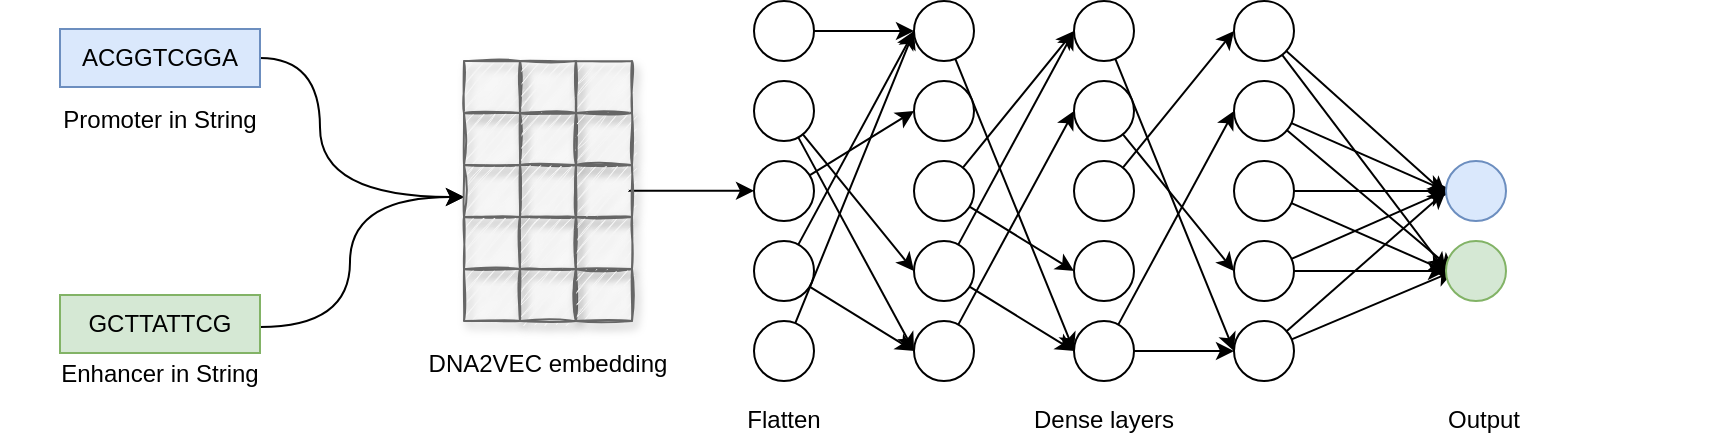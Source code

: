 <mxfile version="14.8.5" type="github">
  <diagram id="gIogGsXuzQi1VI0tjLUq" name="Page-1">
    <mxGraphModel dx="1185" dy="636" grid="1" gridSize="10" guides="1" tooltips="1" connect="1" arrows="1" fold="1" page="1" pageScale="1" pageWidth="4681" pageHeight="3300" math="0" shadow="0">
      <root>
        <mxCell id="0" />
        <mxCell id="1" parent="0" />
        <mxCell id="Njo-u3qWFfw8xSDJ6qZh-140" style="edgeStyle=none;rounded=0;orthogonalLoop=1;jettySize=auto;html=1;entryX=0;entryY=0.5;entryDx=0;entryDy=0;" edge="1" parent="1" source="Njo-u3qWFfw8xSDJ6qZh-141" target="Njo-u3qWFfw8xSDJ6qZh-153">
          <mxGeometry relative="1" as="geometry" />
        </mxCell>
        <mxCell id="Njo-u3qWFfw8xSDJ6qZh-141" value="" style="ellipse;whiteSpace=wrap;html=1;aspect=fixed;" vertex="1" parent="1">
          <mxGeometry x="660" y="228.5" width="30" height="30" as="geometry" />
        </mxCell>
        <mxCell id="Njo-u3qWFfw8xSDJ6qZh-142" style="edgeStyle=none;rounded=1;jumpSize=20;orthogonalLoop=1;jettySize=auto;html=1;entryX=0;entryY=0.5;entryDx=0;entryDy=0;strokeWidth=1;" edge="1" parent="1" source="Njo-u3qWFfw8xSDJ6qZh-144" target="Njo-u3qWFfw8xSDJ6qZh-162">
          <mxGeometry relative="1" as="geometry" />
        </mxCell>
        <mxCell id="Njo-u3qWFfw8xSDJ6qZh-143" style="edgeStyle=none;rounded=1;jumpSize=20;orthogonalLoop=1;jettySize=auto;html=1;entryX=0;entryY=0.5;entryDx=0;entryDy=0;strokeWidth=1;" edge="1" parent="1" source="Njo-u3qWFfw8xSDJ6qZh-144" target="Njo-u3qWFfw8xSDJ6qZh-160">
          <mxGeometry relative="1" as="geometry" />
        </mxCell>
        <mxCell id="Njo-u3qWFfw8xSDJ6qZh-144" value="" style="ellipse;whiteSpace=wrap;html=1;aspect=fixed;" vertex="1" parent="1">
          <mxGeometry x="660" y="268.5" width="30" height="30" as="geometry" />
        </mxCell>
        <mxCell id="Njo-u3qWFfw8xSDJ6qZh-145" style="rounded=1;jumpSize=20;orthogonalLoop=1;jettySize=auto;html=1;entryX=0;entryY=0.5;entryDx=0;entryDy=0;strokeWidth=1;" edge="1" parent="1" source="Njo-u3qWFfw8xSDJ6qZh-146" target="Njo-u3qWFfw8xSDJ6qZh-154">
          <mxGeometry relative="1" as="geometry" />
        </mxCell>
        <mxCell id="Njo-u3qWFfw8xSDJ6qZh-146" value="" style="ellipse;whiteSpace=wrap;html=1;aspect=fixed;" vertex="1" parent="1">
          <mxGeometry x="660" y="308.5" width="30" height="30" as="geometry" />
        </mxCell>
        <mxCell id="Njo-u3qWFfw8xSDJ6qZh-147" style="rounded=1;jumpSize=20;orthogonalLoop=1;jettySize=auto;html=1;entryX=0;entryY=0.5;entryDx=0;entryDy=0;strokeWidth=1;" edge="1" parent="1" source="Njo-u3qWFfw8xSDJ6qZh-149" target="Njo-u3qWFfw8xSDJ6qZh-153">
          <mxGeometry relative="1" as="geometry" />
        </mxCell>
        <mxCell id="Njo-u3qWFfw8xSDJ6qZh-148" style="edgeStyle=none;rounded=1;jumpSize=20;orthogonalLoop=1;jettySize=auto;html=1;entryX=0;entryY=0.5;entryDx=0;entryDy=0;strokeWidth=1;" edge="1" parent="1" source="Njo-u3qWFfw8xSDJ6qZh-149" target="Njo-u3qWFfw8xSDJ6qZh-162">
          <mxGeometry relative="1" as="geometry" />
        </mxCell>
        <mxCell id="Njo-u3qWFfw8xSDJ6qZh-149" value="" style="ellipse;whiteSpace=wrap;html=1;aspect=fixed;" vertex="1" parent="1">
          <mxGeometry x="660" y="348.5" width="30" height="30" as="geometry" />
        </mxCell>
        <mxCell id="Njo-u3qWFfw8xSDJ6qZh-150" style="edgeStyle=none;rounded=1;jumpSize=20;orthogonalLoop=1;jettySize=auto;html=1;entryX=0;entryY=0.5;entryDx=0;entryDy=0;strokeWidth=1;" edge="1" parent="1" source="Njo-u3qWFfw8xSDJ6qZh-151" target="Njo-u3qWFfw8xSDJ6qZh-153">
          <mxGeometry relative="1" as="geometry" />
        </mxCell>
        <mxCell id="Njo-u3qWFfw8xSDJ6qZh-151" value="" style="ellipse;whiteSpace=wrap;html=1;aspect=fixed;" vertex="1" parent="1">
          <mxGeometry x="660" y="388.5" width="30" height="30" as="geometry" />
        </mxCell>
        <mxCell id="Njo-u3qWFfw8xSDJ6qZh-152" style="edgeStyle=none;rounded=1;jumpSize=20;orthogonalLoop=1;jettySize=auto;html=1;entryX=0;entryY=0.5;entryDx=0;entryDy=0;strokeWidth=1;" edge="1" parent="1" source="Njo-u3qWFfw8xSDJ6qZh-153" target="Njo-u3qWFfw8xSDJ6qZh-174">
          <mxGeometry relative="1" as="geometry" />
        </mxCell>
        <mxCell id="Njo-u3qWFfw8xSDJ6qZh-153" value="" style="ellipse;whiteSpace=wrap;html=1;aspect=fixed;" vertex="1" parent="1">
          <mxGeometry x="740" y="228.5" width="30" height="30" as="geometry" />
        </mxCell>
        <mxCell id="Njo-u3qWFfw8xSDJ6qZh-154" value="" style="ellipse;whiteSpace=wrap;html=1;aspect=fixed;" vertex="1" parent="1">
          <mxGeometry x="740" y="268.5" width="30" height="30" as="geometry" />
        </mxCell>
        <mxCell id="Njo-u3qWFfw8xSDJ6qZh-155" style="edgeStyle=none;rounded=1;jumpSize=20;orthogonalLoop=1;jettySize=auto;html=1;entryX=0;entryY=0.5;entryDx=0;entryDy=0;strokeWidth=1;" edge="1" parent="1" source="Njo-u3qWFfw8xSDJ6qZh-157" target="Njo-u3qWFfw8xSDJ6qZh-171">
          <mxGeometry relative="1" as="geometry" />
        </mxCell>
        <mxCell id="Njo-u3qWFfw8xSDJ6qZh-156" style="edgeStyle=none;rounded=1;jumpSize=20;orthogonalLoop=1;jettySize=auto;html=1;entryX=0;entryY=0.5;entryDx=0;entryDy=0;strokeWidth=1;" edge="1" parent="1" source="Njo-u3qWFfw8xSDJ6qZh-157" target="Njo-u3qWFfw8xSDJ6qZh-166">
          <mxGeometry relative="1" as="geometry" />
        </mxCell>
        <mxCell id="Njo-u3qWFfw8xSDJ6qZh-157" value="" style="ellipse;whiteSpace=wrap;html=1;aspect=fixed;" vertex="1" parent="1">
          <mxGeometry x="740" y="308.5" width="30" height="30" as="geometry" />
        </mxCell>
        <mxCell id="Njo-u3qWFfw8xSDJ6qZh-158" style="edgeStyle=none;rounded=1;jumpSize=20;orthogonalLoop=1;jettySize=auto;html=1;entryX=0;entryY=0.5;entryDx=0;entryDy=0;strokeWidth=1;" edge="1" parent="1" source="Njo-u3qWFfw8xSDJ6qZh-160" target="Njo-u3qWFfw8xSDJ6qZh-166">
          <mxGeometry relative="1" as="geometry" />
        </mxCell>
        <mxCell id="Njo-u3qWFfw8xSDJ6qZh-159" style="edgeStyle=none;rounded=1;jumpSize=20;orthogonalLoop=1;jettySize=auto;html=1;entryX=0;entryY=0.5;entryDx=0;entryDy=0;strokeWidth=1;" edge="1" parent="1" source="Njo-u3qWFfw8xSDJ6qZh-160" target="Njo-u3qWFfw8xSDJ6qZh-174">
          <mxGeometry relative="1" as="geometry" />
        </mxCell>
        <mxCell id="Njo-u3qWFfw8xSDJ6qZh-160" value="" style="ellipse;whiteSpace=wrap;html=1;aspect=fixed;" vertex="1" parent="1">
          <mxGeometry x="740" y="348.5" width="30" height="30" as="geometry" />
        </mxCell>
        <mxCell id="Njo-u3qWFfw8xSDJ6qZh-161" style="edgeStyle=none;rounded=1;jumpSize=20;orthogonalLoop=1;jettySize=auto;html=1;entryX=0;entryY=0.5;entryDx=0;entryDy=0;strokeWidth=1;" edge="1" parent="1" source="Njo-u3qWFfw8xSDJ6qZh-162" target="Njo-u3qWFfw8xSDJ6qZh-168">
          <mxGeometry relative="1" as="geometry" />
        </mxCell>
        <mxCell id="Njo-u3qWFfw8xSDJ6qZh-162" value="" style="ellipse;whiteSpace=wrap;html=1;aspect=fixed;" vertex="1" parent="1">
          <mxGeometry x="740" y="388.5" width="30" height="30" as="geometry" />
        </mxCell>
        <mxCell id="Njo-u3qWFfw8xSDJ6qZh-163" value="Dense layers" style="text;html=1;strokeColor=none;fillColor=none;align=center;verticalAlign=middle;whiteSpace=wrap;rounded=0;" vertex="1" parent="1">
          <mxGeometry x="710" y="427.5" width="250" height="20" as="geometry" />
        </mxCell>
        <mxCell id="Njo-u3qWFfw8xSDJ6qZh-164" value="Flatten" style="text;html=1;strokeColor=none;fillColor=none;align=center;verticalAlign=middle;whiteSpace=wrap;rounded=0;" vertex="1" parent="1">
          <mxGeometry x="550" y="427.5" width="250" height="20" as="geometry" />
        </mxCell>
        <mxCell id="Njo-u3qWFfw8xSDJ6qZh-165" style="edgeStyle=none;rounded=1;jumpSize=20;orthogonalLoop=1;jettySize=auto;html=1;entryX=0;entryY=0.5;entryDx=0;entryDy=0;strokeWidth=1;" edge="1" parent="1" source="Njo-u3qWFfw8xSDJ6qZh-166" target="Njo-u3qWFfw8xSDJ6qZh-189">
          <mxGeometry relative="1" as="geometry" />
        </mxCell>
        <mxCell id="Njo-u3qWFfw8xSDJ6qZh-166" value="" style="ellipse;whiteSpace=wrap;html=1;aspect=fixed;" vertex="1" parent="1">
          <mxGeometry x="820" y="228.5" width="30" height="30" as="geometry" />
        </mxCell>
        <mxCell id="Njo-u3qWFfw8xSDJ6qZh-167" style="edgeStyle=none;rounded=1;jumpSize=20;orthogonalLoop=1;jettySize=auto;html=1;entryX=0;entryY=0.5;entryDx=0;entryDy=0;strokeWidth=1;" edge="1" parent="1" source="Njo-u3qWFfw8xSDJ6qZh-168" target="Njo-u3qWFfw8xSDJ6qZh-186">
          <mxGeometry relative="1" as="geometry" />
        </mxCell>
        <mxCell id="Njo-u3qWFfw8xSDJ6qZh-168" value="" style="ellipse;whiteSpace=wrap;html=1;aspect=fixed;" vertex="1" parent="1">
          <mxGeometry x="820" y="268.5" width="30" height="30" as="geometry" />
        </mxCell>
        <mxCell id="Njo-u3qWFfw8xSDJ6qZh-169" style="edgeStyle=none;rounded=1;jumpSize=20;orthogonalLoop=1;jettySize=auto;html=1;entryX=0;entryY=0.5;entryDx=0;entryDy=0;strokeWidth=1;" edge="1" parent="1" source="Njo-u3qWFfw8xSDJ6qZh-170" target="Njo-u3qWFfw8xSDJ6qZh-177">
          <mxGeometry relative="1" as="geometry" />
        </mxCell>
        <mxCell id="Njo-u3qWFfw8xSDJ6qZh-170" value="" style="ellipse;whiteSpace=wrap;html=1;aspect=fixed;" vertex="1" parent="1">
          <mxGeometry x="820" y="308.5" width="30" height="30" as="geometry" />
        </mxCell>
        <mxCell id="Njo-u3qWFfw8xSDJ6qZh-171" value="" style="ellipse;whiteSpace=wrap;html=1;aspect=fixed;" vertex="1" parent="1">
          <mxGeometry x="820" y="348.5" width="30" height="30" as="geometry" />
        </mxCell>
        <mxCell id="Njo-u3qWFfw8xSDJ6qZh-172" style="edgeStyle=none;rounded=1;jumpSize=20;orthogonalLoop=1;jettySize=auto;html=1;entryX=0;entryY=0.5;entryDx=0;entryDy=0;strokeWidth=1;" edge="1" parent="1" source="Njo-u3qWFfw8xSDJ6qZh-174" target="Njo-u3qWFfw8xSDJ6qZh-180">
          <mxGeometry relative="1" as="geometry" />
        </mxCell>
        <mxCell id="Njo-u3qWFfw8xSDJ6qZh-173" style="edgeStyle=none;rounded=1;jumpSize=20;orthogonalLoop=1;jettySize=auto;html=1;entryX=0;entryY=0.5;entryDx=0;entryDy=0;strokeWidth=1;" edge="1" parent="1" source="Njo-u3qWFfw8xSDJ6qZh-174" target="Njo-u3qWFfw8xSDJ6qZh-189">
          <mxGeometry relative="1" as="geometry" />
        </mxCell>
        <mxCell id="Njo-u3qWFfw8xSDJ6qZh-174" value="" style="ellipse;whiteSpace=wrap;html=1;aspect=fixed;" vertex="1" parent="1">
          <mxGeometry x="820" y="388.5" width="30" height="30" as="geometry" />
        </mxCell>
        <mxCell id="Njo-u3qWFfw8xSDJ6qZh-175" style="edgeStyle=none;rounded=1;jumpSize=20;orthogonalLoop=1;jettySize=auto;html=1;entryX=0;entryY=0.5;entryDx=0;entryDy=0;strokeWidth=1;" edge="1" parent="1" source="Njo-u3qWFfw8xSDJ6qZh-177" target="Njo-u3qWFfw8xSDJ6qZh-192">
          <mxGeometry relative="1" as="geometry" />
        </mxCell>
        <mxCell id="Njo-u3qWFfw8xSDJ6qZh-176" style="edgeStyle=none;rounded=1;jumpSize=20;orthogonalLoop=1;jettySize=auto;html=1;strokeWidth=1;entryX=-0.001;entryY=0.557;entryDx=0;entryDy=0;entryPerimeter=0;" edge="1" parent="1" source="Njo-u3qWFfw8xSDJ6qZh-177" target="Njo-u3qWFfw8xSDJ6qZh-191">
          <mxGeometry relative="1" as="geometry">
            <mxPoint x="1000" y="323.5" as="targetPoint" />
          </mxGeometry>
        </mxCell>
        <mxCell id="Njo-u3qWFfw8xSDJ6qZh-177" value="" style="ellipse;whiteSpace=wrap;html=1;aspect=fixed;" vertex="1" parent="1">
          <mxGeometry x="900" y="228.5" width="30" height="30" as="geometry" />
        </mxCell>
        <mxCell id="Njo-u3qWFfw8xSDJ6qZh-178" style="edgeStyle=none;rounded=1;jumpSize=20;orthogonalLoop=1;jettySize=auto;html=1;entryX=0;entryY=0.5;entryDx=0;entryDy=0;strokeWidth=1;" edge="1" parent="1" source="Njo-u3qWFfw8xSDJ6qZh-180" target="Njo-u3qWFfw8xSDJ6qZh-191">
          <mxGeometry relative="1" as="geometry" />
        </mxCell>
        <mxCell id="Njo-u3qWFfw8xSDJ6qZh-179" style="edgeStyle=none;rounded=1;jumpSize=20;orthogonalLoop=1;jettySize=auto;html=1;strokeWidth=1;" edge="1" parent="1" source="Njo-u3qWFfw8xSDJ6qZh-180">
          <mxGeometry relative="1" as="geometry">
            <mxPoint x="1010" y="363.5" as="targetPoint" />
          </mxGeometry>
        </mxCell>
        <mxCell id="Njo-u3qWFfw8xSDJ6qZh-180" value="" style="ellipse;whiteSpace=wrap;html=1;aspect=fixed;" vertex="1" parent="1">
          <mxGeometry x="900" y="268.5" width="30" height="30" as="geometry" />
        </mxCell>
        <mxCell id="Njo-u3qWFfw8xSDJ6qZh-181" style="edgeStyle=none;rounded=1;jumpSize=20;orthogonalLoop=1;jettySize=auto;html=1;entryX=0;entryY=0.5;entryDx=0;entryDy=0;strokeWidth=1;" edge="1" parent="1" source="Njo-u3qWFfw8xSDJ6qZh-183" target="Njo-u3qWFfw8xSDJ6qZh-192">
          <mxGeometry relative="1" as="geometry" />
        </mxCell>
        <mxCell id="Njo-u3qWFfw8xSDJ6qZh-182" style="edgeStyle=none;rounded=1;jumpSize=20;orthogonalLoop=1;jettySize=auto;html=1;strokeWidth=1;" edge="1" parent="1" source="Njo-u3qWFfw8xSDJ6qZh-183">
          <mxGeometry relative="1" as="geometry">
            <mxPoint x="1010" y="323.5" as="targetPoint" />
          </mxGeometry>
        </mxCell>
        <mxCell id="Njo-u3qWFfw8xSDJ6qZh-183" value="" style="ellipse;whiteSpace=wrap;html=1;aspect=fixed;" vertex="1" parent="1">
          <mxGeometry x="900" y="308.5" width="30" height="30" as="geometry" />
        </mxCell>
        <mxCell id="Njo-u3qWFfw8xSDJ6qZh-184" style="edgeStyle=none;rounded=1;jumpSize=20;orthogonalLoop=1;jettySize=auto;html=1;entryX=0;entryY=0.5;entryDx=0;entryDy=0;strokeWidth=1;" edge="1" parent="1" source="Njo-u3qWFfw8xSDJ6qZh-186" target="Njo-u3qWFfw8xSDJ6qZh-191">
          <mxGeometry relative="1" as="geometry" />
        </mxCell>
        <mxCell id="Njo-u3qWFfw8xSDJ6qZh-185" style="edgeStyle=none;rounded=1;jumpSize=20;orthogonalLoop=1;jettySize=auto;html=1;strokeWidth=1;entryX=0;entryY=0.5;entryDx=0;entryDy=0;" edge="1" parent="1" source="Njo-u3qWFfw8xSDJ6qZh-186" target="Njo-u3qWFfw8xSDJ6qZh-192">
          <mxGeometry relative="1" as="geometry">
            <mxPoint x="1000" y="363.5" as="targetPoint" />
          </mxGeometry>
        </mxCell>
        <mxCell id="Njo-u3qWFfw8xSDJ6qZh-186" value="" style="ellipse;whiteSpace=wrap;html=1;aspect=fixed;" vertex="1" parent="1">
          <mxGeometry x="900" y="348.5" width="30" height="30" as="geometry" />
        </mxCell>
        <mxCell id="Njo-u3qWFfw8xSDJ6qZh-187" style="edgeStyle=none;rounded=1;jumpSize=20;orthogonalLoop=1;jettySize=auto;html=1;strokeWidth=1;" edge="1" parent="1" source="Njo-u3qWFfw8xSDJ6qZh-189">
          <mxGeometry relative="1" as="geometry">
            <mxPoint x="1010" y="363.5" as="targetPoint" />
          </mxGeometry>
        </mxCell>
        <mxCell id="Njo-u3qWFfw8xSDJ6qZh-188" style="edgeStyle=none;rounded=1;jumpSize=20;orthogonalLoop=1;jettySize=auto;html=1;strokeWidth=1;entryX=0;entryY=0.5;entryDx=0;entryDy=0;" edge="1" parent="1" source="Njo-u3qWFfw8xSDJ6qZh-189" target="Njo-u3qWFfw8xSDJ6qZh-191">
          <mxGeometry relative="1" as="geometry">
            <mxPoint x="1000" y="323.5" as="targetPoint" />
          </mxGeometry>
        </mxCell>
        <mxCell id="Njo-u3qWFfw8xSDJ6qZh-189" value="" style="ellipse;whiteSpace=wrap;html=1;aspect=fixed;" vertex="1" parent="1">
          <mxGeometry x="900" y="388.5" width="30" height="30" as="geometry" />
        </mxCell>
        <mxCell id="Njo-u3qWFfw8xSDJ6qZh-190" value="&lt;div&gt;Output&lt;/div&gt;" style="text;html=1;strokeColor=none;fillColor=none;align=center;verticalAlign=middle;whiteSpace=wrap;rounded=0;" vertex="1" parent="1">
          <mxGeometry x="900" y="427.5" width="250" height="20" as="geometry" />
        </mxCell>
        <mxCell id="Njo-u3qWFfw8xSDJ6qZh-191" value="" style="ellipse;whiteSpace=wrap;html=1;aspect=fixed;fillColor=#dae8fc;strokeColor=#6c8ebf;" vertex="1" parent="1">
          <mxGeometry x="1006" y="308.5" width="30" height="30" as="geometry" />
        </mxCell>
        <mxCell id="Njo-u3qWFfw8xSDJ6qZh-192" value="" style="ellipse;whiteSpace=wrap;html=1;aspect=fixed;fillColor=#d5e8d4;strokeColor=#82b366;" vertex="1" parent="1">
          <mxGeometry x="1006" y="348.5" width="30" height="30" as="geometry" />
        </mxCell>
        <mxCell id="Njo-u3qWFfw8xSDJ6qZh-193" style="edgeStyle=orthogonalEdgeStyle;curved=1;rounded=0;orthogonalLoop=1;jettySize=auto;html=1;entryX=0;entryY=0;entryDx=0;entryDy=0;exitX=1;exitY=0.5;exitDx=0;exitDy=0;" edge="1" parent="1">
          <mxGeometry relative="1" as="geometry">
            <Array as="points">
              <mxPoint x="443" y="257.5" />
              <mxPoint x="443" y="326.5" />
            </Array>
            <mxPoint x="413" y="257" as="sourcePoint" />
            <mxPoint x="515" y="326.5" as="targetPoint" />
          </mxGeometry>
        </mxCell>
        <mxCell id="Njo-u3qWFfw8xSDJ6qZh-194" value="&lt;div&gt;Promoter in String&lt;/div&gt;" style="text;html=1;strokeColor=none;fillColor=none;align=center;verticalAlign=middle;whiteSpace=wrap;rounded=0;" vertex="1" parent="1">
          <mxGeometry x="283" y="277.5" width="160" height="20" as="geometry" />
        </mxCell>
        <mxCell id="Njo-u3qWFfw8xSDJ6qZh-195" style="edgeStyle=orthogonalEdgeStyle;curved=1;rounded=0;orthogonalLoop=1;jettySize=auto;html=1;entryX=0;entryY=0;entryDx=0;entryDy=0;exitX=1;exitY=0.5;exitDx=0;exitDy=0;" edge="1" parent="1">
          <mxGeometry relative="1" as="geometry">
            <Array as="points">
              <mxPoint x="458" y="391.5" />
              <mxPoint x="458" y="326.5" />
            </Array>
            <mxPoint x="413" y="391.5" as="sourcePoint" />
            <mxPoint x="515" y="326.5" as="targetPoint" />
          </mxGeometry>
        </mxCell>
        <mxCell id="Njo-u3qWFfw8xSDJ6qZh-196" value="&lt;div&gt;Enhancer in String&lt;/div&gt;" style="text;html=1;strokeColor=none;fillColor=none;align=center;verticalAlign=middle;whiteSpace=wrap;rounded=0;" vertex="1" parent="1">
          <mxGeometry x="283" y="404.5" width="160" height="20" as="geometry" />
        </mxCell>
        <mxCell id="Njo-u3qWFfw8xSDJ6qZh-197" value="" style="rounded=0;whiteSpace=wrap;html=1;shadow=1;glass=0;sketch=1;fillColor=#f5f5f5;strokeColor=#666666;fontColor=#333333;" vertex="1" parent="1">
          <mxGeometry x="515" y="258.5" width="28" height="26" as="geometry" />
        </mxCell>
        <mxCell id="Njo-u3qWFfw8xSDJ6qZh-198" style="edgeStyle=orthogonalEdgeStyle;rounded=0;orthogonalLoop=1;jettySize=auto;html=1;" edge="1" parent="1">
          <mxGeometry relative="1" as="geometry">
            <mxPoint x="597" y="323.4" as="sourcePoint" />
            <mxPoint x="660" y="323.36" as="targetPoint" />
            <Array as="points">
              <mxPoint x="660" y="323.36" />
            </Array>
          </mxGeometry>
        </mxCell>
        <mxCell id="Njo-u3qWFfw8xSDJ6qZh-199" value="DNA2VEC embedding" style="text;html=1;strokeColor=none;fillColor=none;align=center;verticalAlign=middle;whiteSpace=wrap;rounded=0;" vertex="1" parent="1">
          <mxGeometry x="477" y="399.5" width="160" height="20" as="geometry" />
        </mxCell>
        <mxCell id="Njo-u3qWFfw8xSDJ6qZh-200" value="" style="rounded=0;whiteSpace=wrap;html=1;shadow=1;glass=0;sketch=1;fillColor=#f5f5f5;strokeColor=#666666;fontColor=#333333;" vertex="1" parent="1">
          <mxGeometry x="543" y="258.5" width="28" height="26" as="geometry" />
        </mxCell>
        <mxCell id="Njo-u3qWFfw8xSDJ6qZh-201" value="" style="rounded=0;whiteSpace=wrap;html=1;shadow=1;glass=0;sketch=1;fillColor=#f5f5f5;strokeColor=#666666;fontColor=#333333;" vertex="1" parent="1">
          <mxGeometry x="571" y="258.5" width="28" height="26" as="geometry" />
        </mxCell>
        <mxCell id="Njo-u3qWFfw8xSDJ6qZh-202" value="" style="rounded=0;whiteSpace=wrap;html=1;shadow=1;glass=0;sketch=1;fillColor=#f5f5f5;strokeColor=#666666;fontColor=#333333;" vertex="1" parent="1">
          <mxGeometry x="515" y="284.5" width="28" height="26" as="geometry" />
        </mxCell>
        <mxCell id="Njo-u3qWFfw8xSDJ6qZh-203" value="" style="rounded=0;whiteSpace=wrap;html=1;shadow=1;glass=0;sketch=1;fillColor=#f5f5f5;strokeColor=#666666;fontColor=#333333;" vertex="1" parent="1">
          <mxGeometry x="543" y="284.5" width="28" height="26" as="geometry" />
        </mxCell>
        <mxCell id="Njo-u3qWFfw8xSDJ6qZh-204" value="" style="rounded=0;whiteSpace=wrap;html=1;shadow=1;glass=0;sketch=1;fillColor=#f5f5f5;strokeColor=#666666;fontColor=#333333;" vertex="1" parent="1">
          <mxGeometry x="571" y="284.5" width="28" height="26" as="geometry" />
        </mxCell>
        <mxCell id="Njo-u3qWFfw8xSDJ6qZh-205" value="" style="rounded=0;whiteSpace=wrap;html=1;shadow=1;glass=0;sketch=1;fillColor=#f5f5f5;strokeColor=#666666;fontColor=#333333;" vertex="1" parent="1">
          <mxGeometry x="515" y="310.5" width="28" height="26" as="geometry" />
        </mxCell>
        <mxCell id="Njo-u3qWFfw8xSDJ6qZh-206" value="" style="rounded=0;whiteSpace=wrap;html=1;shadow=1;glass=0;sketch=1;fillColor=#f5f5f5;strokeColor=#666666;fontColor=#333333;" vertex="1" parent="1">
          <mxGeometry x="543" y="310.5" width="28" height="26" as="geometry" />
        </mxCell>
        <mxCell id="Njo-u3qWFfw8xSDJ6qZh-207" value="" style="rounded=0;whiteSpace=wrap;html=1;shadow=1;glass=0;sketch=1;fillColor=#f5f5f5;strokeColor=#666666;fontColor=#333333;" vertex="1" parent="1">
          <mxGeometry x="571" y="310.5" width="28" height="26" as="geometry" />
        </mxCell>
        <mxCell id="Njo-u3qWFfw8xSDJ6qZh-208" value="" style="rounded=0;whiteSpace=wrap;html=1;shadow=1;glass=0;sketch=1;fillColor=#f5f5f5;strokeColor=#666666;fontColor=#333333;" vertex="1" parent="1">
          <mxGeometry x="515" y="336.5" width="28" height="26" as="geometry" />
        </mxCell>
        <mxCell id="Njo-u3qWFfw8xSDJ6qZh-209" value="" style="rounded=0;whiteSpace=wrap;html=1;shadow=1;glass=0;sketch=1;fillColor=#f5f5f5;strokeColor=#666666;fontColor=#333333;" vertex="1" parent="1">
          <mxGeometry x="543" y="336.5" width="28" height="26" as="geometry" />
        </mxCell>
        <mxCell id="Njo-u3qWFfw8xSDJ6qZh-210" value="" style="rounded=0;whiteSpace=wrap;html=1;shadow=1;glass=0;sketch=1;fillColor=#f5f5f5;strokeColor=#666666;fontColor=#333333;" vertex="1" parent="1">
          <mxGeometry x="571" y="336.5" width="28" height="26" as="geometry" />
        </mxCell>
        <mxCell id="Njo-u3qWFfw8xSDJ6qZh-211" value="" style="rounded=0;whiteSpace=wrap;html=1;shadow=1;glass=0;sketch=1;fillColor=#f5f5f5;strokeColor=#666666;fontColor=#333333;" vertex="1" parent="1">
          <mxGeometry x="515" y="362.5" width="28" height="26" as="geometry" />
        </mxCell>
        <mxCell id="Njo-u3qWFfw8xSDJ6qZh-212" value="" style="rounded=0;whiteSpace=wrap;html=1;shadow=1;glass=0;sketch=1;fillColor=#f5f5f5;strokeColor=#666666;fontColor=#333333;" vertex="1" parent="1">
          <mxGeometry x="543" y="362.5" width="28" height="26" as="geometry" />
        </mxCell>
        <mxCell id="Njo-u3qWFfw8xSDJ6qZh-213" value="" style="rounded=0;whiteSpace=wrap;html=1;shadow=1;glass=0;sketch=1;fillColor=#f5f5f5;strokeColor=#666666;fontColor=#333333;" vertex="1" parent="1">
          <mxGeometry x="571" y="362.5" width="28" height="26" as="geometry" />
        </mxCell>
        <mxCell id="Njo-u3qWFfw8xSDJ6qZh-214" value="&lt;div&gt;ACGGTCGGA&lt;/div&gt;" style="text;html=1;strokeColor=#6c8ebf;fillColor=#dae8fc;align=center;verticalAlign=middle;whiteSpace=wrap;rounded=0;" vertex="1" parent="1">
          <mxGeometry x="313" y="242.5" width="100" height="29" as="geometry" />
        </mxCell>
        <mxCell id="Njo-u3qWFfw8xSDJ6qZh-215" value="GCTTATTCG" style="text;html=1;strokeColor=#82b366;fillColor=#d5e8d4;align=center;verticalAlign=middle;whiteSpace=wrap;rounded=0;" vertex="1" parent="1">
          <mxGeometry x="313" y="375.5" width="100" height="29" as="geometry" />
        </mxCell>
      </root>
    </mxGraphModel>
  </diagram>
</mxfile>
